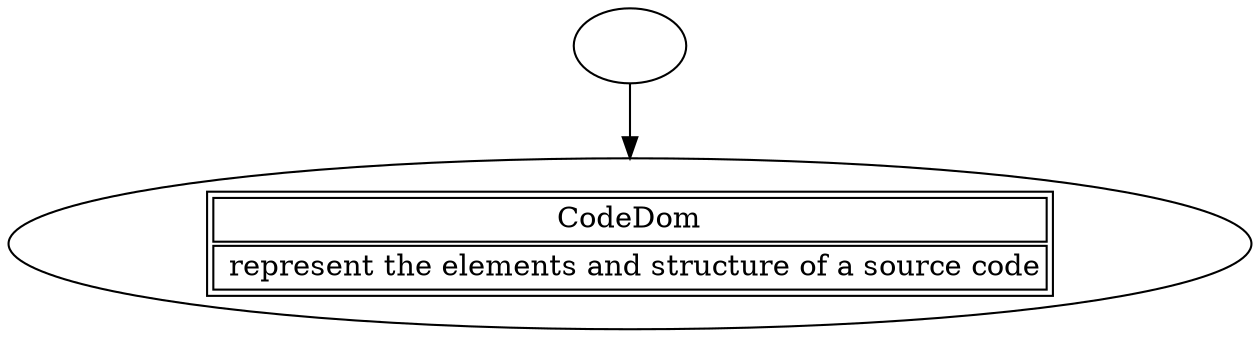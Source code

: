 digraph hierarchy {


   System [ label = "" ];
   System_CodeDom [ label=< <table><tr><td>CodeDom</td></tr><tr><td> represent the elements and structure of a source code</td></tr></table> > ];

   System -> System_CodeDom;

}
